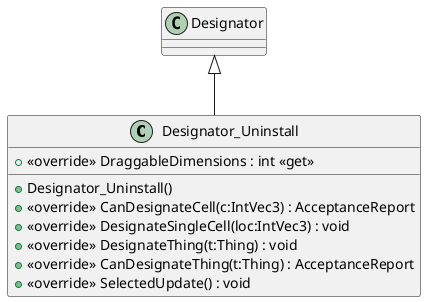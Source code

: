 @startuml
class Designator_Uninstall {
    + <<override>> DraggableDimensions : int <<get>>
    + Designator_Uninstall()
    + <<override>> CanDesignateCell(c:IntVec3) : AcceptanceReport
    + <<override>> DesignateSingleCell(loc:IntVec3) : void
    + <<override>> DesignateThing(t:Thing) : void
    + <<override>> CanDesignateThing(t:Thing) : AcceptanceReport
    + <<override>> SelectedUpdate() : void
}
Designator <|-- Designator_Uninstall
@enduml
